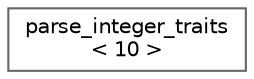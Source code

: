 digraph "Graphical Class Hierarchy"
{
 // LATEX_PDF_SIZE
  bgcolor="transparent";
  edge [fontname=Helvetica,fontsize=10,labelfontname=Helvetica,labelfontsize=10];
  node [fontname=Helvetica,fontsize=10,shape=box,height=0.2,width=0.4];
  rankdir="LR";
  Node0 [id="Node000000",label="parse_integer_traits\l\< 10 \>",height=0.2,width=0.4,color="grey40", fillcolor="white", style="filled",URL="$structparse__integer__traits_3_0110_01_4.html",tooltip=" "];
}
